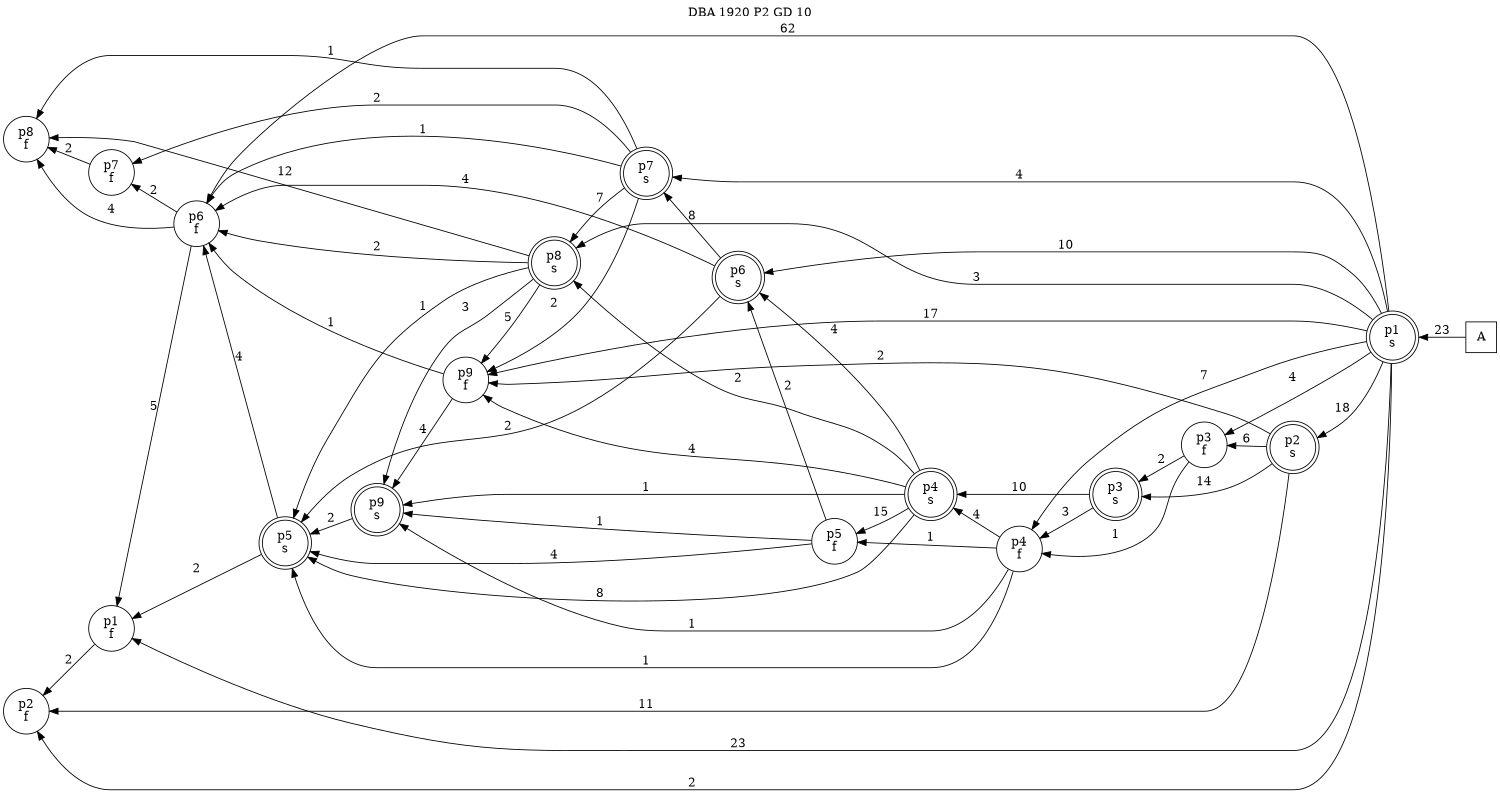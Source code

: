 digraph DBA_1920_P2_GD_10_GOOD {
labelloc="tl"
label= " DBA 1920 P2 GD 10 "
rankdir="RL";
graph [ size=" 10 , 10 !"]

"A" [shape="square" label="A"]
"p1_s" [shape="doublecircle" label="p1
s"]
"p2_s" [shape="doublecircle" label="p2
s"]
"p3_f" [shape="circle" label="p3
f"]
"p3_s" [shape="doublecircle" label="p3
s"]
"p4_s" [shape="doublecircle" label="p4
s"]
"p5_f" [shape="circle" label="p5
f"]
"p5_s" [shape="doublecircle" label="p5
s"]
"p6_f" [shape="circle" label="p6
f"]
"p1_f" [shape="circle" label="p1
f"]
"p2_f" [shape="circle" label="p2
f"]
"p4_f" [shape="circle" label="p4
f"]
"p6_s" [shape="doublecircle" label="p6
s"]
"p7_s" [shape="doublecircle" label="p7
s"]
"p8_s" [shape="doublecircle" label="p8
s"]
"p9_f" [shape="circle" label="p9
f"]
"p9_s" [shape="doublecircle" label="p9
s"]
"p7_f" [shape="circle" label="p7
f"]
"p8_f" [shape="circle" label="p8
f"]
"A" -> "p1_s" [ label=23]
"p1_s" -> "p2_s" [ label=18]
"p1_s" -> "p3_f" [ label=4]
"p1_s" -> "p6_f" [ label=62]
"p1_s" -> "p1_f" [ label=23]
"p1_s" -> "p2_f" [ label=2]
"p1_s" -> "p4_f" [ label=7]
"p1_s" -> "p6_s" [ label=10]
"p1_s" -> "p7_s" [ label=4]
"p1_s" -> "p8_s" [ label=3]
"p1_s" -> "p9_f" [ label=17]
"p2_s" -> "p3_f" [ label=6]
"p2_s" -> "p3_s" [ label=14]
"p2_s" -> "p2_f" [ label=11]
"p2_s" -> "p9_f" [ label=2]
"p3_f" -> "p3_s" [ label=2]
"p3_f" -> "p4_f" [ label=1]
"p3_s" -> "p4_s" [ label=10]
"p3_s" -> "p4_f" [ label=3]
"p4_s" -> "p5_f" [ label=15]
"p4_s" -> "p5_s" [ label=8]
"p4_s" -> "p6_s" [ label=4]
"p4_s" -> "p8_s" [ label=2]
"p4_s" -> "p9_f" [ label=4]
"p4_s" -> "p9_s" [ label=1]
"p5_f" -> "p5_s" [ label=4]
"p5_f" -> "p6_s" [ label=2]
"p5_f" -> "p9_s" [ label=1]
"p5_s" -> "p6_f" [ label=4]
"p5_s" -> "p1_f" [ label=2]
"p6_f" -> "p1_f" [ label=5]
"p6_f" -> "p7_f" [ label=2]
"p6_f" -> "p8_f" [ label=4]
"p1_f" -> "p2_f" [ label=2]
"p4_f" -> "p4_s" [ label=4]
"p4_f" -> "p5_f" [ label=1]
"p4_f" -> "p5_s" [ label=1]
"p4_f" -> "p9_s" [ label=1]
"p6_s" -> "p5_s" [ label=2]
"p6_s" -> "p6_f" [ label=4]
"p6_s" -> "p7_s" [ label=8]
"p7_s" -> "p6_f" [ label=1]
"p7_s" -> "p8_s" [ label=7]
"p7_s" -> "p9_f" [ label=2]
"p7_s" -> "p7_f" [ label=2]
"p7_s" -> "p8_f" [ label=1]
"p8_s" -> "p5_s" [ label=1]
"p8_s" -> "p6_f" [ label=2]
"p8_s" -> "p9_f" [ label=5]
"p8_s" -> "p9_s" [ label=3]
"p8_s" -> "p8_f" [ label=12]
"p9_f" -> "p6_f" [ label=1]
"p9_f" -> "p9_s" [ label=4]
"p9_s" -> "p5_s" [ label=2]
"p7_f" -> "p8_f" [ label=2]
}
